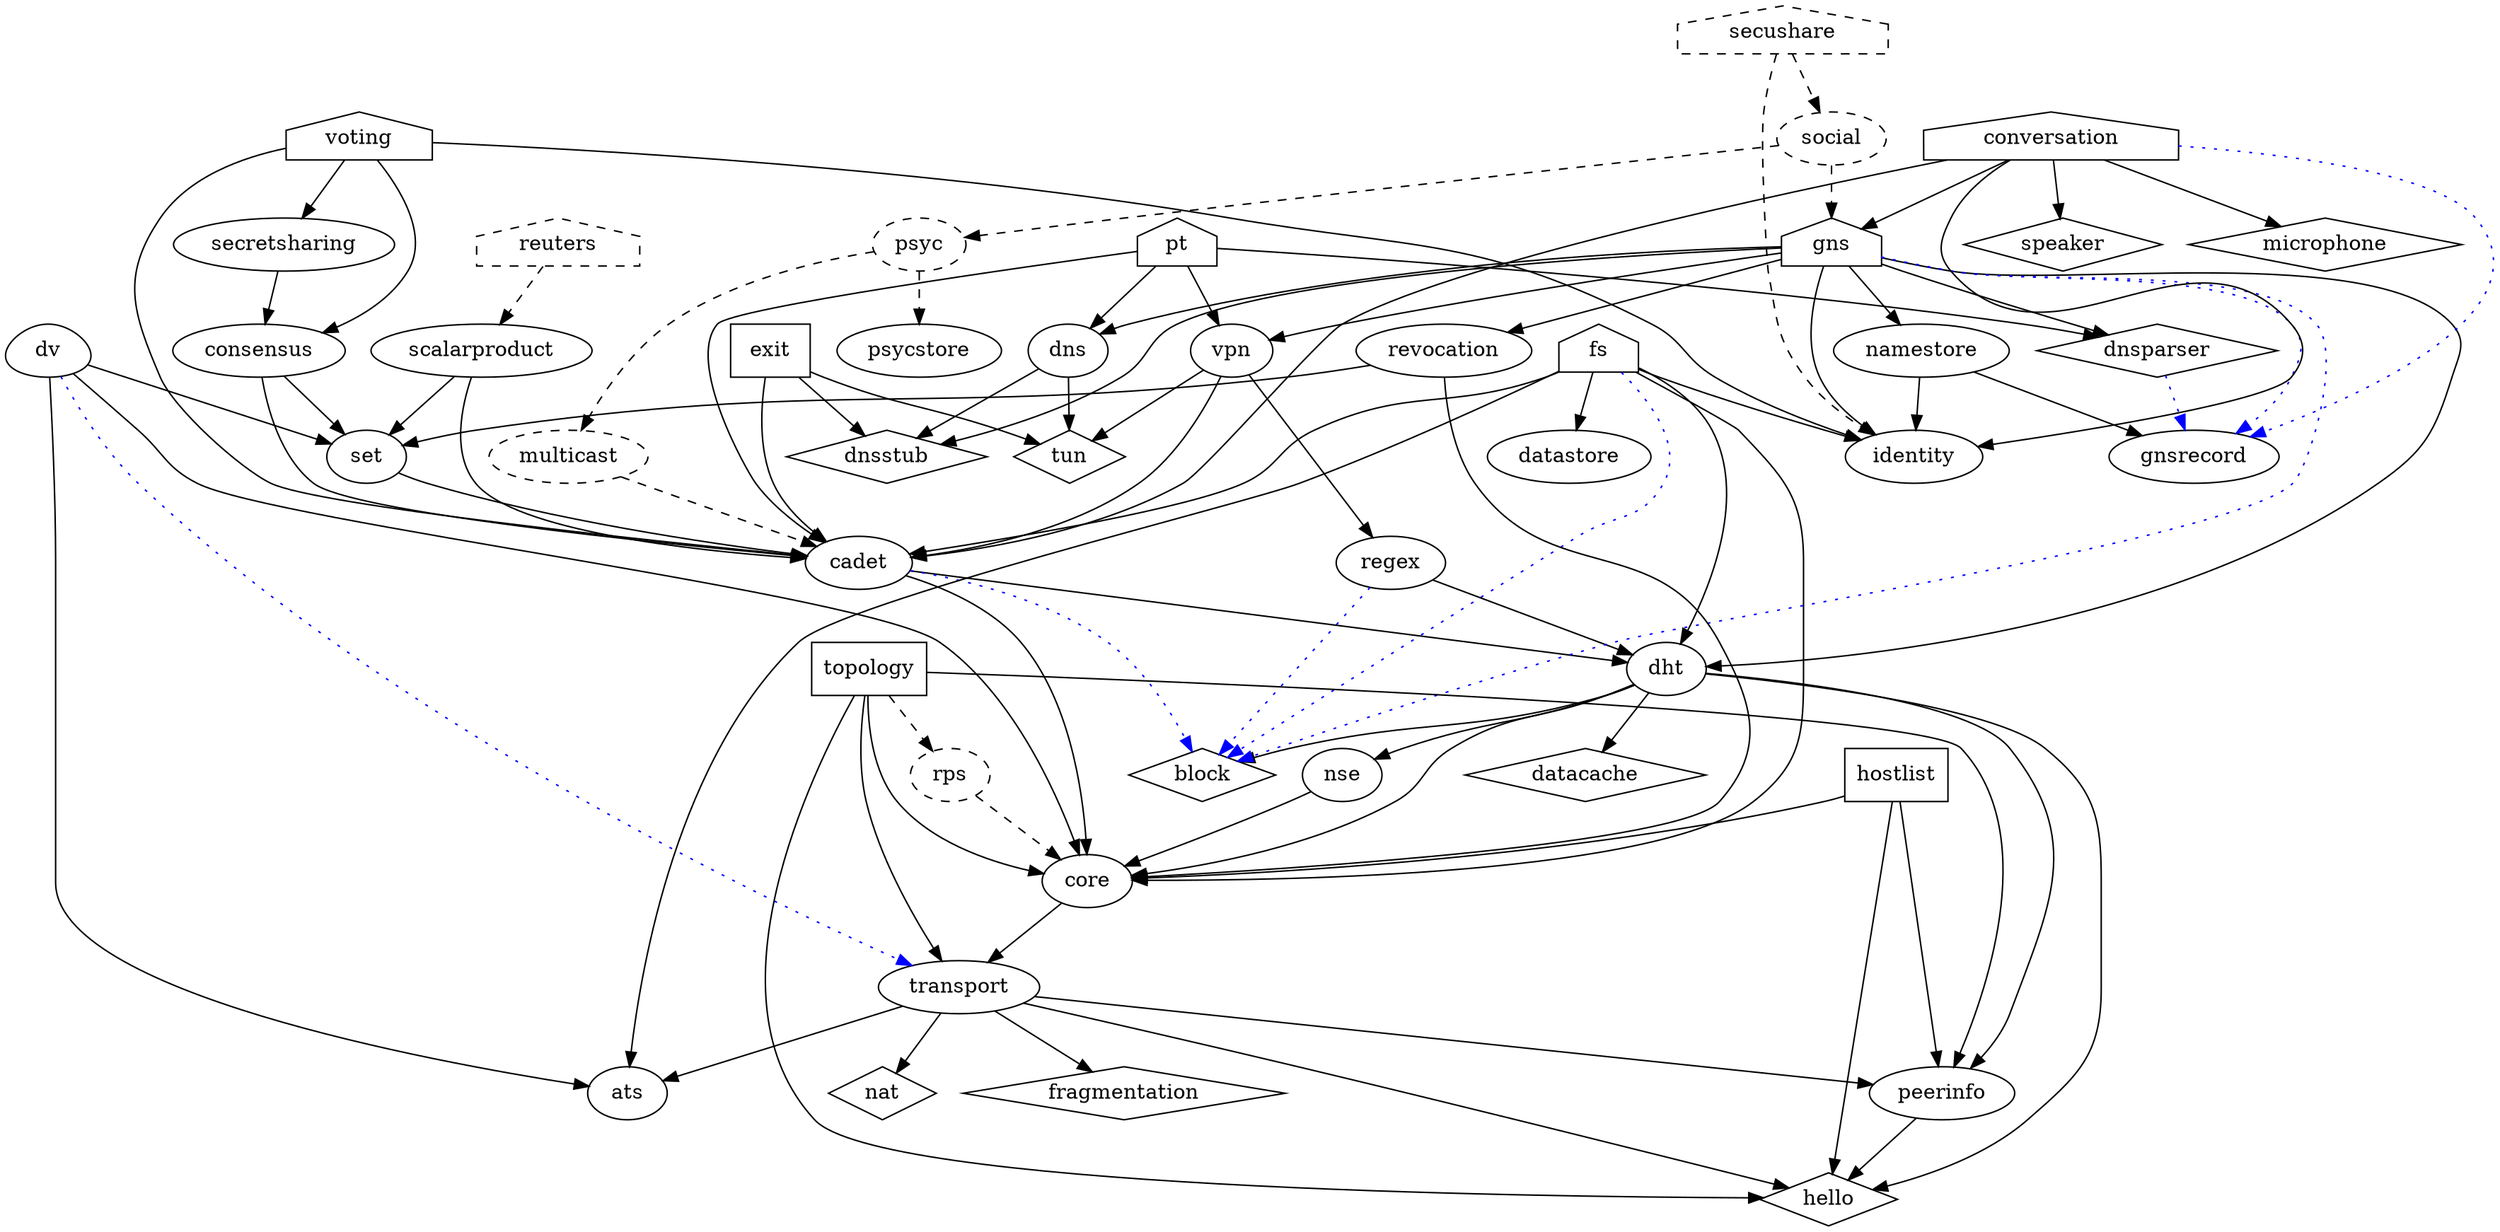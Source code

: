 // house = application
// circle (default) = service
// box = daemon
// diamond = library
// black line = dependency
// blue line = extension via plugin
// red line = possibly useful
// dashed = in planning

// this is what we have...o
digraph dependencies {
splines = true;

  voting [shape=house];
  voting -> consensus;
  voting -> identity;
  voting -> cadet;
  voting -> secretsharing;
  secretsharing -> consensus;

  fs [shape=house];
  fs -> dht;
  fs -> core;
  fs -> datastore;
  fs -> cadet;
  fs -> ats;
  fs -> block [style=dotted,color=blue];
  fs -> identity;
  exit [shape=box];
  exit -> cadet;
  exit -> tun;
  exit -> dnsstub;
  vpn -> cadet;
  vpn -> regex;
  vpn -> tun;
  pt [shape=house];
  pt -> cadet;
  pt -> vpn;
  pt -> dns;
  pt -> dnsparser;
  dv -> ats;
  dns -> tun;
  dns -> dnsstub;
  gns [shape=house];
  gns -> namestore;
  gns -> dns;
  gns -> dht;
  gns -> block [style=dotted,color=blue];
  gns -> revocation;
  gns -> vpn;
  gns -> dnsparser;
  gns -> dnsstub;
  gns -> identity;
  revocation -> core;
  revocation -> set;
  namestore -> identity;
  namestore -> gnsrecord;
  dnsparser -> gnsrecord [style=dotted,color=blue];
  conversation -> gnsrecord [style=dotted,color=blue];
  gns -> gnsrecord [style=dotted,color=blue];
  dht -> core;
  dht -> nse;
  dht -> block;
  dht -> datacache;
  dht -> peerinfo;
  dht -> hello;
  nse -> core;
  regex -> block [style=dotted,color=blue];
  block [shape=diamond];
  datacache [shape=diamond];
  cadet -> core [weight=2];
  cadet -> dht;
  cadet -> block [style=dotted,color=blue];
  conversation [shape=house];
  conversation -> cadet;
  conversation -> gns;
  conversation -> identity;
  conversation -> speaker;
  conversation -> microphone;
  speaker [shape=diamond];
  microphone [shape=diamond];
  regex -> dht;
  core -> transport;
  topology [shape=box];
  topology -> peerinfo;
  topology -> transport;
  topology -> core;
  topology -> hello;
  hostlist [shape=box];
  hostlist -> core;
  hostlist -> peerinfo;
  hostlist -> hello;
  transport -> ats;
  transport -> hello;
  transport -> peerinfo;
  transport -> nat;
  transport -> fragmentation;
  dv [shape=egg];
  dv -> transport [color=blue,style=dotted];
  dv -> core;
  dv -> set;
  consensus -> set;
  consensus -> cadet;
  scalarproduct -> set;
  scalarproduct -> cadet;
  set -> cadet;
  peerinfo -> hello;
  fragmentation [shape=diamond];
  hello [shape=diamond];
  nat [shape=diamond];
  tun [shape=diamond];
  dnsparser [shape=diamond];
  dnsstub [shape=diamond];

  secushare [shape=house,style=dashed];
  multicast [style=dashed];
  psyc [style=dashed];
  social -> psyc [style=dashed];
  social -> gns [style=dashed];
  psyc -> psycstore [style=dashed];
  psycstore;
  social [style=dashed];
  secushare -> social [style=dashed];
  secushare -> identity [style=dashed];
  psyc -> multicast [style=dashed];
  multicast -> cadet [style=dashed];

  reuters [shape=house,style=dashed];
  reuters -> scalarproduct [style=dashed];

  rps [style=dashed];
  topology -> rps [style=dashed];
  rps -> core [style=dashed];
}


// this is what we have, excluding libs and stores
digraph dependencies_no_libs {
splines = true;

  voting [shape=house];
  voting -> consensus;
  voting -> identity;
  voting -> cadet;
  voting -> secretsharing;
  secretsharing -> consensus;

  fs [shape=house];
  fs -> dht;
  fs -> core;
  fs -> cadet;
  fs -> ats;
  fs -> identity;
  exit [shape=box];
  exit -> cadet;
  vpn -> cadet;
  vpn -> regex;
  pt [shape=house];
  pt -> cadet;
  pt -> vpn;
  pt -> dns;
  dv -> ats;
  gns [shape=house];
  gns -> dns;
  gns -> dht;
  gns -> revocation;
  gns -> vpn;
  gns -> identity;
  revocation -> core;
  revocation -> set;
  dht -> core;
  dht -> nse;
  nse -> core;
  cadet -> core [weight=2];
  cadet -> dht;
  conversation [shape=house];
  conversation -> cadet;
  conversation -> gns;
  conversation -> identity;
  regex -> dht;
  core -> transport;
  topology [shape=box];
  topology -> transport;
  topology -> core;
  hostlist [shape=box];
  hostlist -> core;
  transport -> ats;
  dv [shape=egg];
  dv -> transport [color=blue,style=dotted];
  dv -> core;
  dv -> set;
  consensus -> set;
  consensus -> cadet;
  scalarproduct -> set;
  scalarproduct -> cadet;
  set -> cadet;


  secushare [shape=house,style=dashed];
  multicast [style=dashed];
  psyc [style=dashed];
  social -> psyc [style=dashed];
  social -> gns [style=dashed];
  social [style=dashed];
  secushare -> social [style=dashed];
  secushare -> identity [style=dashed];
  psyc -> multicast [style=dashed];
  multicast -> cadet [style=dashed];

  reuters [shape=house,style=dashed];
  reuters -> scalarproduct [style=dashed];

  rps [style=dashed];
  topology -> rps [style=dashed];
  rps -> core [style=dashed];
}


// this is what we have, excluding and details
digraph dependencies_no_details {
splines = true;

  voting [shape=house];
  voting -> consensus;
  voting -> cadet;
  voting -> secretsharing;
  secretsharing -> consensus;

  fs [shape=house];
  fs -> dht;
  fs -> core;
  fs -> cadet;
  vpn -> cadet;
  vpn -> dht;
  pt [shape=house];
  pt -> cadet;
  pt -> vpn;
  gns [shape=house];
  gns -> dht;
  gns -> revocation;
  gns -> vpn;
  revocation -> core;
  revocation -> set;
  dht -> core;
  dht -> nse;
  nse -> core;
  cadet -> core [weight=2];
  cadet -> dht;
  conversation [shape=house];
  conversation -> cadet;
  conversation -> gns;
  core -> transport;
  consensus -> set;
  consensus -> cadet;
  scalarproduct -> set;
  scalarproduct -> cadet;
  set -> cadet;


  secushare [shape=house,style=dashed];
  multicast [style=dashed];
  psyc [style=dashed];
  social -> psyc [style=dashed];
  social -> gns [style=dashed];
  social [style=dashed];
  secushare -> social [style=dashed];
  psyc -> multicast [style=dashed];
  multicast -> cadet [style=dashed];

  reuters [shape=house,style=dashed];
  reuters -> scalarproduct [style=dashed];
}


